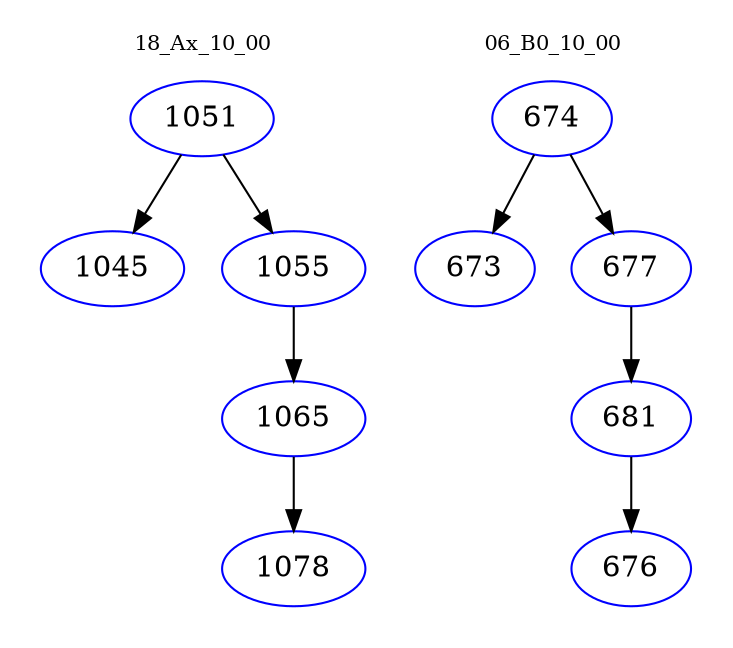 digraph{
subgraph cluster_0 {
color = white
label = "18_Ax_10_00";
fontsize=10;
T0_1051 [label="1051", color="blue"]
T0_1051 -> T0_1045 [color="black"]
T0_1045 [label="1045", color="blue"]
T0_1051 -> T0_1055 [color="black"]
T0_1055 [label="1055", color="blue"]
T0_1055 -> T0_1065 [color="black"]
T0_1065 [label="1065", color="blue"]
T0_1065 -> T0_1078 [color="black"]
T0_1078 [label="1078", color="blue"]
}
subgraph cluster_1 {
color = white
label = "06_B0_10_00";
fontsize=10;
T1_674 [label="674", color="blue"]
T1_674 -> T1_673 [color="black"]
T1_673 [label="673", color="blue"]
T1_674 -> T1_677 [color="black"]
T1_677 [label="677", color="blue"]
T1_677 -> T1_681 [color="black"]
T1_681 [label="681", color="blue"]
T1_681 -> T1_676 [color="black"]
T1_676 [label="676", color="blue"]
}
}
